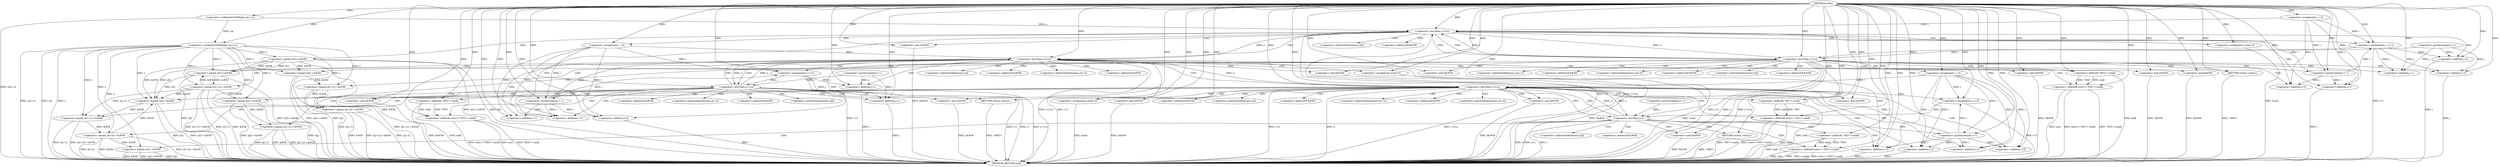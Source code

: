 digraph "solve" {  
"1000121" [label = "(METHOD,solve)" ]
"1000380" [label = "(METHOD_RETURN,void)" ]
"1000124" [label = "(<operator>.arithmeticShiftRight,cin>>n)" ]
"1000128" [label = "(<operator>.arithmeticShiftRight,cin>>s)" ]
"1000375" [label = "(<operator>.shiftLeft,cout<<\"NO\"<<endl)" ]
"1000133" [label = "(<operator>.assignment,i = 0)" ]
"1000136" [label = "(<operator>.lessThan,i+3<n)" ]
"1000141" [label = "(<operator>.postIncrement,i++)" ]
"1000215" [label = "(<operator>.assignment,i = 0)" ]
"1000218" [label = "(<operator>.lessThan,i+3<n)" ]
"1000223" [label = "(<operator>.postIncrement,i++)" ]
"1000297" [label = "(<operator>.assignment,i = 0)" ]
"1000300" [label = "(<operator>.lessThan,i+3<n)" ]
"1000305" [label = "(<operator>.postIncrement,i++)" ]
"1000144" [label = "(<operator>.equals,s[i]==&#39)" ]
"1000150" [label = "(<operator>.and,2&#39)" ]
"1000226" [label = "(<operator>.equals,s[i]==&#39)" ]
"1000232" [label = "(<operator>.and,2&#39)" ]
"1000235" [label = "(<operator>.equals,s[i+1]==&#39)" ]
"1000243" [label = "(<operator>.and,0&#39)" ]
"1000308" [label = "(<operator>.equals,s[i]==&#39)" ]
"1000314" [label = "(<operator>.and,2&#39)" ]
"1000317" [label = "(<operator>.equals,s[i+1]==&#39)" ]
"1000325" [label = "(<operator>.and,0&#39)" ]
"1000328" [label = "(<operator>.equals,s[i+2]==&#39)" ]
"1000336" [label = "(<operator>.and,2&#39)" ]
"1000377" [label = "(<operator>.shiftLeft,\"NO\"<<endl)" ]
"1000137" [label = "(<operator>.addition,i+3)" ]
"1000155" [label = "(<operator>.assignment,j = i+1)" ]
"1000161" [label = "(<operator>.assignment,count=0)" ]
"1000219" [label = "(<operator>.addition,i+3)" ]
"1000248" [label = "(<operator>.assignment,j=i+2)" ]
"1000254" [label = "(<operator>.assignment,count=0)" ]
"1000301" [label = "(<operator>.addition,i+3)" ]
"1000341" [label = "(<operator>.assignment,j=i+3)" ]
"1000347" [label = "(<operator>.assignment,count=0)" ]
"1000165" [label = "(<operator>.lessThan,j+2<n)" ]
"1000258" [label = "(<operator>.lessThan,j+1<n)" ]
"1000351" [label = "(<operator>.lessThan,j<n)" ]
"1000157" [label = "(<operator>.addition,i+1)" ]
"1000170" [label = "(<operator>.postIncrement,j++)" ]
"1000173" [label = "(<operator>.equals,s[j]==&#39)" ]
"1000179" [label = "(<operator>.and,0&#39)" ]
"1000182" [label = "(<operator>.equals,s[j+1]==&#39)" ]
"1000190" [label = "(<operator>.and,2&#39)" ]
"1000193" [label = "(<operator>.equals,s[j+2]==&#39)" ]
"1000201" [label = "(<operator>.and,0&#39)" ]
"1000238" [label = "(<operator>.addition,i+1)" ]
"1000250" [label = "(<operator>.addition,i+2)" ]
"1000263" [label = "(<operator>.postIncrement,j++)" ]
"1000266" [label = "(<operator>.equals,s[j]==&#39)" ]
"1000272" [label = "(<operator>.and,2&#39)" ]
"1000275" [label = "(<operator>.equals,s[j+1]==&#39)" ]
"1000283" [label = "(<operator>.and,0&#39)" ]
"1000320" [label = "(<operator>.addition,i+1)" ]
"1000331" [label = "(<operator>.addition,i+2)" ]
"1000343" [label = "(<operator>.addition,i+3)" ]
"1000354" [label = "(<operator>.postIncrement,j++)" ]
"1000357" [label = "(<operator>.equals,s[j]==&#39)" ]
"1000363" [label = "(<operator>.and,0&#39)" ]
"1000166" [label = "(<operator>.addition,j+2)" ]
"1000205" [label = "(<operator>.shiftLeft,cout<<\"YES\"<<endl)" ]
"1000210" [label = "(RETURN,return;,return;)" ]
"1000259" [label = "(<operator>.addition,j+1)" ]
"1000287" [label = "(<operator>.shiftLeft,cout<<\"YES\"<<endl)" ]
"1000292" [label = "(RETURN,return;,return;)" ]
"1000367" [label = "(<operator>.shiftLeft,cout<<\"YES\"<<endl)" ]
"1000372" [label = "(RETURN,return;,return;)" ]
"1000185" [label = "(<operator>.addition,j+1)" ]
"1000196" [label = "(<operator>.addition,j+2)" ]
"1000207" [label = "(<operator>.shiftLeft,\"YES\"<<endl)" ]
"1000278" [label = "(<operator>.addition,j+1)" ]
"1000289" [label = "(<operator>.shiftLeft,\"YES\"<<endl)" ]
"1000369" [label = "(<operator>.shiftLeft,\"YES\"<<endl)" ]
"1000145" [label = "(<operator>.indirectIndexAccess,s[i])" ]
"1000148" [label = "(<operator>.addressOf,&#39)" ]
"1000227" [label = "(<operator>.indirectIndexAccess,s[i])" ]
"1000230" [label = "(<operator>.addressOf,&#39)" ]
"1000236" [label = "(<operator>.indirectIndexAccess,s[i+1])" ]
"1000241" [label = "(<operator>.addressOf,&#39)" ]
"1000309" [label = "(<operator>.indirectIndexAccess,s[i])" ]
"1000312" [label = "(<operator>.addressOf,&#39)" ]
"1000318" [label = "(<operator>.indirectIndexAccess,s[i+1])" ]
"1000323" [label = "(<operator>.addressOf,&#39)" ]
"1000329" [label = "(<operator>.indirectIndexAccess,s[i+2])" ]
"1000334" [label = "(<operator>.addressOf,&#39)" ]
"1000174" [label = "(<operator>.indirectIndexAccess,s[j])" ]
"1000177" [label = "(<operator>.addressOf,&#39)" ]
"1000183" [label = "(<operator>.indirectIndexAccess,s[j+1])" ]
"1000188" [label = "(<operator>.addressOf,&#39)" ]
"1000194" [label = "(<operator>.indirectIndexAccess,s[j+2])" ]
"1000199" [label = "(<operator>.addressOf,&#39)" ]
"1000267" [label = "(<operator>.indirectIndexAccess,s[j])" ]
"1000270" [label = "(<operator>.addressOf,&#39)" ]
"1000276" [label = "(<operator>.indirectIndexAccess,s[j+1])" ]
"1000281" [label = "(<operator>.addressOf,&#39)" ]
"1000358" [label = "(<operator>.indirectIndexAccess,s[j])" ]
"1000361" [label = "(<operator>.addressOf,&#39)" ]
  "1000124" -> "1000380"  [ label = "DDG: cin>>n"] 
  "1000128" -> "1000380"  [ label = "DDG: cin"] 
  "1000128" -> "1000380"  [ label = "DDG: s"] 
  "1000128" -> "1000380"  [ label = "DDG: cin>>s"] 
  "1000136" -> "1000380"  [ label = "DDG: i+3"] 
  "1000136" -> "1000380"  [ label = "DDG: i+3<n"] 
  "1000218" -> "1000380"  [ label = "DDG: i+3"] 
  "1000218" -> "1000380"  [ label = "DDG: i+3<n"] 
  "1000301" -> "1000380"  [ label = "DDG: i"] 
  "1000300" -> "1000380"  [ label = "DDG: i+3"] 
  "1000300" -> "1000380"  [ label = "DDG: n"] 
  "1000300" -> "1000380"  [ label = "DDG: i+3<n"] 
  "1000375" -> "1000380"  [ label = "DDG: cout"] 
  "1000377" -> "1000380"  [ label = "DDG: endl"] 
  "1000375" -> "1000380"  [ label = "DDG: \"NO\"<<endl"] 
  "1000375" -> "1000380"  [ label = "DDG: cout<<\"NO\"<<endl"] 
  "1000308" -> "1000380"  [ label = "DDG: s[i]"] 
  "1000308" -> "1000380"  [ label = "DDG: s[i]==&#39"] 
  "1000317" -> "1000380"  [ label = "DDG: s[i+1]"] 
  "1000317" -> "1000380"  [ label = "DDG: s[i+1]==&#39"] 
  "1000325" -> "1000380"  [ label = "DDG: 0&#39"] 
  "1000328" -> "1000380"  [ label = "DDG: s[i+2]"] 
  "1000328" -> "1000380"  [ label = "DDG: &#39"] 
  "1000328" -> "1000380"  [ label = "DDG: s[i+2]==&#39"] 
  "1000336" -> "1000380"  [ label = "DDG: 2&#39"] 
  "1000343" -> "1000380"  [ label = "DDG: i"] 
  "1000341" -> "1000380"  [ label = "DDG: i+3"] 
  "1000347" -> "1000380"  [ label = "DDG: count"] 
  "1000351" -> "1000380"  [ label = "DDG: j"] 
  "1000351" -> "1000380"  [ label = "DDG: n"] 
  "1000351" -> "1000380"  [ label = "DDG: j<n"] 
  "1000357" -> "1000380"  [ label = "DDG: s[j]"] 
  "1000357" -> "1000380"  [ label = "DDG: &#39"] 
  "1000357" -> "1000380"  [ label = "DDG: s[j]==&#39"] 
  "1000363" -> "1000380"  [ label = "DDG: 0&#39"] 
  "1000367" -> "1000380"  [ label = "DDG: cout"] 
  "1000369" -> "1000380"  [ label = "DDG: endl"] 
  "1000367" -> "1000380"  [ label = "DDG: \"YES\"<<endl"] 
  "1000367" -> "1000380"  [ label = "DDG: cout<<\"YES\"<<endl"] 
  "1000226" -> "1000380"  [ label = "DDG: s[i]"] 
  "1000226" -> "1000380"  [ label = "DDG: s[i]==&#39"] 
  "1000232" -> "1000380"  [ label = "DDG: 2&#39"] 
  "1000235" -> "1000380"  [ label = "DDG: s[i+1]"] 
  "1000235" -> "1000380"  [ label = "DDG: &#39"] 
  "1000235" -> "1000380"  [ label = "DDG: s[i+1]==&#39"] 
  "1000243" -> "1000380"  [ label = "DDG: 0&#39"] 
  "1000250" -> "1000380"  [ label = "DDG: i"] 
  "1000248" -> "1000380"  [ label = "DDG: i+2"] 
  "1000254" -> "1000380"  [ label = "DDG: count"] 
  "1000259" -> "1000380"  [ label = "DDG: j"] 
  "1000258" -> "1000380"  [ label = "DDG: j+1"] 
  "1000258" -> "1000380"  [ label = "DDG: n"] 
  "1000258" -> "1000380"  [ label = "DDG: j+1<n"] 
  "1000266" -> "1000380"  [ label = "DDG: s[j]"] 
  "1000266" -> "1000380"  [ label = "DDG: s[j]==&#39"] 
  "1000272" -> "1000380"  [ label = "DDG: 2&#39"] 
  "1000278" -> "1000380"  [ label = "DDG: j"] 
  "1000275" -> "1000380"  [ label = "DDG: s[j+1]"] 
  "1000275" -> "1000380"  [ label = "DDG: &#39"] 
  "1000275" -> "1000380"  [ label = "DDG: s[j+1]==&#39"] 
  "1000283" -> "1000380"  [ label = "DDG: 0&#39"] 
  "1000287" -> "1000380"  [ label = "DDG: cout"] 
  "1000289" -> "1000380"  [ label = "DDG: endl"] 
  "1000287" -> "1000380"  [ label = "DDG: \"YES\"<<endl"] 
  "1000287" -> "1000380"  [ label = "DDG: cout<<\"YES\"<<endl"] 
  "1000144" -> "1000380"  [ label = "DDG: s[i]"] 
  "1000144" -> "1000380"  [ label = "DDG: &#39"] 
  "1000144" -> "1000380"  [ label = "DDG: s[i]==&#39"] 
  "1000150" -> "1000380"  [ label = "DDG: 2&#39"] 
  "1000157" -> "1000380"  [ label = "DDG: i"] 
  "1000155" -> "1000380"  [ label = "DDG: i+1"] 
  "1000161" -> "1000380"  [ label = "DDG: count"] 
  "1000166" -> "1000380"  [ label = "DDG: j"] 
  "1000165" -> "1000380"  [ label = "DDG: j+2"] 
  "1000165" -> "1000380"  [ label = "DDG: n"] 
  "1000165" -> "1000380"  [ label = "DDG: j+2<n"] 
  "1000173" -> "1000380"  [ label = "DDG: s[j]"] 
  "1000173" -> "1000380"  [ label = "DDG: s[j]==&#39"] 
  "1000182" -> "1000380"  [ label = "DDG: s[j+1]"] 
  "1000182" -> "1000380"  [ label = "DDG: s[j+1]==&#39"] 
  "1000190" -> "1000380"  [ label = "DDG: 2&#39"] 
  "1000196" -> "1000380"  [ label = "DDG: j"] 
  "1000193" -> "1000380"  [ label = "DDG: s[j+2]"] 
  "1000193" -> "1000380"  [ label = "DDG: &#39"] 
  "1000193" -> "1000380"  [ label = "DDG: s[j+2]==&#39"] 
  "1000201" -> "1000380"  [ label = "DDG: 0&#39"] 
  "1000205" -> "1000380"  [ label = "DDG: cout"] 
  "1000207" -> "1000380"  [ label = "DDG: endl"] 
  "1000205" -> "1000380"  [ label = "DDG: \"YES\"<<endl"] 
  "1000205" -> "1000380"  [ label = "DDG: cout<<\"YES\"<<endl"] 
  "1000210" -> "1000380"  [ label = "DDG: <RET>"] 
  "1000292" -> "1000380"  [ label = "DDG: <RET>"] 
  "1000372" -> "1000380"  [ label = "DDG: <RET>"] 
  "1000121" -> "1000124"  [ label = "DDG: "] 
  "1000124" -> "1000128"  [ label = "DDG: cin"] 
  "1000121" -> "1000128"  [ label = "DDG: "] 
  "1000121" -> "1000133"  [ label = "DDG: "] 
  "1000121" -> "1000215"  [ label = "DDG: "] 
  "1000121" -> "1000297"  [ label = "DDG: "] 
  "1000121" -> "1000375"  [ label = "DDG: "] 
  "1000377" -> "1000375"  [ label = "DDG: endl"] 
  "1000377" -> "1000375"  [ label = "DDG: \"NO\""] 
  "1000121" -> "1000136"  [ label = "DDG: "] 
  "1000133" -> "1000136"  [ label = "DDG: i"] 
  "1000141" -> "1000136"  [ label = "DDG: i"] 
  "1000124" -> "1000136"  [ label = "DDG: n"] 
  "1000165" -> "1000136"  [ label = "DDG: n"] 
  "1000121" -> "1000141"  [ label = "DDG: "] 
  "1000133" -> "1000141"  [ label = "DDG: i"] 
  "1000215" -> "1000218"  [ label = "DDG: i"] 
  "1000223" -> "1000218"  [ label = "DDG: i"] 
  "1000121" -> "1000218"  [ label = "DDG: "] 
  "1000136" -> "1000218"  [ label = "DDG: n"] 
  "1000258" -> "1000218"  [ label = "DDG: n"] 
  "1000121" -> "1000223"  [ label = "DDG: "] 
  "1000215" -> "1000223"  [ label = "DDG: i"] 
  "1000121" -> "1000300"  [ label = "DDG: "] 
  "1000297" -> "1000300"  [ label = "DDG: i"] 
  "1000305" -> "1000300"  [ label = "DDG: i"] 
  "1000218" -> "1000300"  [ label = "DDG: n"] 
  "1000351" -> "1000300"  [ label = "DDG: n"] 
  "1000121" -> "1000305"  [ label = "DDG: "] 
  "1000297" -> "1000305"  [ label = "DDG: i"] 
  "1000121" -> "1000377"  [ label = "DDG: "] 
  "1000133" -> "1000137"  [ label = "DDG: i"] 
  "1000141" -> "1000137"  [ label = "DDG: i"] 
  "1000121" -> "1000137"  [ label = "DDG: "] 
  "1000128" -> "1000144"  [ label = "DDG: s"] 
  "1000121" -> "1000150"  [ label = "DDG: "] 
  "1000121" -> "1000155"  [ label = "DDG: "] 
  "1000133" -> "1000155"  [ label = "DDG: i"] 
  "1000141" -> "1000155"  [ label = "DDG: i"] 
  "1000121" -> "1000161"  [ label = "DDG: "] 
  "1000215" -> "1000219"  [ label = "DDG: i"] 
  "1000223" -> "1000219"  [ label = "DDG: i"] 
  "1000121" -> "1000219"  [ label = "DDG: "] 
  "1000128" -> "1000226"  [ label = "DDG: s"] 
  "1000144" -> "1000226"  [ label = "DDG: s[i]"] 
  "1000235" -> "1000226"  [ label = "DDG: &#39"] 
  "1000144" -> "1000226"  [ label = "DDG: &#39"] 
  "1000121" -> "1000232"  [ label = "DDG: "] 
  "1000128" -> "1000235"  [ label = "DDG: s"] 
  "1000226" -> "1000235"  [ label = "DDG: &#39"] 
  "1000121" -> "1000243"  [ label = "DDG: "] 
  "1000121" -> "1000248"  [ label = "DDG: "] 
  "1000215" -> "1000248"  [ label = "DDG: i"] 
  "1000223" -> "1000248"  [ label = "DDG: i"] 
  "1000121" -> "1000254"  [ label = "DDG: "] 
  "1000297" -> "1000301"  [ label = "DDG: i"] 
  "1000305" -> "1000301"  [ label = "DDG: i"] 
  "1000121" -> "1000301"  [ label = "DDG: "] 
  "1000128" -> "1000308"  [ label = "DDG: s"] 
  "1000226" -> "1000308"  [ label = "DDG: s[i]"] 
  "1000144" -> "1000308"  [ label = "DDG: s[i]"] 
  "1000328" -> "1000308"  [ label = "DDG: &#39"] 
  "1000235" -> "1000308"  [ label = "DDG: &#39"] 
  "1000144" -> "1000308"  [ label = "DDG: &#39"] 
  "1000121" -> "1000314"  [ label = "DDG: "] 
  "1000128" -> "1000317"  [ label = "DDG: s"] 
  "1000235" -> "1000317"  [ label = "DDG: s[i+1]"] 
  "1000308" -> "1000317"  [ label = "DDG: &#39"] 
  "1000121" -> "1000325"  [ label = "DDG: "] 
  "1000128" -> "1000328"  [ label = "DDG: s"] 
  "1000317" -> "1000328"  [ label = "DDG: &#39"] 
  "1000121" -> "1000336"  [ label = "DDG: "] 
  "1000121" -> "1000341"  [ label = "DDG: "] 
  "1000297" -> "1000341"  [ label = "DDG: i"] 
  "1000305" -> "1000341"  [ label = "DDG: i"] 
  "1000121" -> "1000347"  [ label = "DDG: "] 
  "1000121" -> "1000157"  [ label = "DDG: "] 
  "1000133" -> "1000157"  [ label = "DDG: i"] 
  "1000141" -> "1000157"  [ label = "DDG: i"] 
  "1000121" -> "1000165"  [ label = "DDG: "] 
  "1000155" -> "1000165"  [ label = "DDG: j"] 
  "1000170" -> "1000165"  [ label = "DDG: j"] 
  "1000136" -> "1000165"  [ label = "DDG: n"] 
  "1000121" -> "1000238"  [ label = "DDG: "] 
  "1000215" -> "1000238"  [ label = "DDG: i"] 
  "1000223" -> "1000238"  [ label = "DDG: i"] 
  "1000121" -> "1000250"  [ label = "DDG: "] 
  "1000215" -> "1000250"  [ label = "DDG: i"] 
  "1000223" -> "1000250"  [ label = "DDG: i"] 
  "1000121" -> "1000258"  [ label = "DDG: "] 
  "1000248" -> "1000258"  [ label = "DDG: j"] 
  "1000263" -> "1000258"  [ label = "DDG: j"] 
  "1000218" -> "1000258"  [ label = "DDG: n"] 
  "1000121" -> "1000320"  [ label = "DDG: "] 
  "1000297" -> "1000320"  [ label = "DDG: i"] 
  "1000305" -> "1000320"  [ label = "DDG: i"] 
  "1000121" -> "1000331"  [ label = "DDG: "] 
  "1000297" -> "1000331"  [ label = "DDG: i"] 
  "1000305" -> "1000331"  [ label = "DDG: i"] 
  "1000121" -> "1000343"  [ label = "DDG: "] 
  "1000297" -> "1000343"  [ label = "DDG: i"] 
  "1000305" -> "1000343"  [ label = "DDG: i"] 
  "1000341" -> "1000351"  [ label = "DDG: j"] 
  "1000354" -> "1000351"  [ label = "DDG: j"] 
  "1000121" -> "1000351"  [ label = "DDG: "] 
  "1000300" -> "1000351"  [ label = "DDG: n"] 
  "1000155" -> "1000166"  [ label = "DDG: j"] 
  "1000170" -> "1000166"  [ label = "DDG: j"] 
  "1000121" -> "1000166"  [ label = "DDG: "] 
  "1000128" -> "1000173"  [ label = "DDG: s"] 
  "1000144" -> "1000173"  [ label = "DDG: &#39"] 
  "1000121" -> "1000179"  [ label = "DDG: "] 
  "1000128" -> "1000182"  [ label = "DDG: s"] 
  "1000173" -> "1000182"  [ label = "DDG: &#39"] 
  "1000121" -> "1000190"  [ label = "DDG: "] 
  "1000128" -> "1000193"  [ label = "DDG: s"] 
  "1000182" -> "1000193"  [ label = "DDG: &#39"] 
  "1000121" -> "1000201"  [ label = "DDG: "] 
  "1000121" -> "1000210"  [ label = "DDG: "] 
  "1000248" -> "1000259"  [ label = "DDG: j"] 
  "1000263" -> "1000259"  [ label = "DDG: j"] 
  "1000121" -> "1000259"  [ label = "DDG: "] 
  "1000128" -> "1000266"  [ label = "DDG: s"] 
  "1000235" -> "1000266"  [ label = "DDG: &#39"] 
  "1000121" -> "1000272"  [ label = "DDG: "] 
  "1000128" -> "1000275"  [ label = "DDG: s"] 
  "1000266" -> "1000275"  [ label = "DDG: &#39"] 
  "1000121" -> "1000283"  [ label = "DDG: "] 
  "1000121" -> "1000292"  [ label = "DDG: "] 
  "1000128" -> "1000357"  [ label = "DDG: s"] 
  "1000328" -> "1000357"  [ label = "DDG: &#39"] 
  "1000121" -> "1000363"  [ label = "DDG: "] 
  "1000121" -> "1000372"  [ label = "DDG: "] 
  "1000121" -> "1000205"  [ label = "DDG: "] 
  "1000207" -> "1000205"  [ label = "DDG: endl"] 
  "1000207" -> "1000205"  [ label = "DDG: \"YES\""] 
  "1000121" -> "1000287"  [ label = "DDG: "] 
  "1000289" -> "1000287"  [ label = "DDG: endl"] 
  "1000289" -> "1000287"  [ label = "DDG: \"YES\""] 
  "1000121" -> "1000367"  [ label = "DDG: "] 
  "1000369" -> "1000367"  [ label = "DDG: endl"] 
  "1000369" -> "1000367"  [ label = "DDG: \"YES\""] 
  "1000121" -> "1000185"  [ label = "DDG: "] 
  "1000155" -> "1000185"  [ label = "DDG: j"] 
  "1000170" -> "1000185"  [ label = "DDG: j"] 
  "1000121" -> "1000196"  [ label = "DDG: "] 
  "1000155" -> "1000196"  [ label = "DDG: j"] 
  "1000170" -> "1000196"  [ label = "DDG: j"] 
  "1000121" -> "1000207"  [ label = "DDG: "] 
  "1000121" -> "1000278"  [ label = "DDG: "] 
  "1000248" -> "1000278"  [ label = "DDG: j"] 
  "1000263" -> "1000278"  [ label = "DDG: j"] 
  "1000121" -> "1000289"  [ label = "DDG: "] 
  "1000121" -> "1000369"  [ label = "DDG: "] 
  "1000136" -> "1000161"  [ label = "CDG: "] 
  "1000136" -> "1000148"  [ label = "CDG: "] 
  "1000136" -> "1000144"  [ label = "CDG: "] 
  "1000136" -> "1000165"  [ label = "CDG: "] 
  "1000136" -> "1000150"  [ label = "CDG: "] 
  "1000136" -> "1000166"  [ label = "CDG: "] 
  "1000136" -> "1000157"  [ label = "CDG: "] 
  "1000136" -> "1000219"  [ label = "CDG: "] 
  "1000136" -> "1000145"  [ label = "CDG: "] 
  "1000136" -> "1000215"  [ label = "CDG: "] 
  "1000136" -> "1000218"  [ label = "CDG: "] 
  "1000136" -> "1000155"  [ label = "CDG: "] 
  "1000218" -> "1000258"  [ label = "CDG: "] 
  "1000218" -> "1000254"  [ label = "CDG: "] 
  "1000218" -> "1000235"  [ label = "CDG: "] 
  "1000218" -> "1000300"  [ label = "CDG: "] 
  "1000218" -> "1000248"  [ label = "CDG: "] 
  "1000218" -> "1000226"  [ label = "CDG: "] 
  "1000218" -> "1000230"  [ label = "CDG: "] 
  "1000218" -> "1000241"  [ label = "CDG: "] 
  "1000218" -> "1000238"  [ label = "CDG: "] 
  "1000218" -> "1000227"  [ label = "CDG: "] 
  "1000218" -> "1000243"  [ label = "CDG: "] 
  "1000218" -> "1000259"  [ label = "CDG: "] 
  "1000218" -> "1000236"  [ label = "CDG: "] 
  "1000218" -> "1000250"  [ label = "CDG: "] 
  "1000218" -> "1000232"  [ label = "CDG: "] 
  "1000218" -> "1000297"  [ label = "CDG: "] 
  "1000218" -> "1000301"  [ label = "CDG: "] 
  "1000300" -> "1000336"  [ label = "CDG: "] 
  "1000300" -> "1000308"  [ label = "CDG: "] 
  "1000300" -> "1000314"  [ label = "CDG: "] 
  "1000300" -> "1000334"  [ label = "CDG: "] 
  "1000300" -> "1000309"  [ label = "CDG: "] 
  "1000300" -> "1000377"  [ label = "CDG: "] 
  "1000300" -> "1000331"  [ label = "CDG: "] 
  "1000300" -> "1000325"  [ label = "CDG: "] 
  "1000300" -> "1000317"  [ label = "CDG: "] 
  "1000300" -> "1000312"  [ label = "CDG: "] 
  "1000300" -> "1000375"  [ label = "CDG: "] 
  "1000300" -> "1000318"  [ label = "CDG: "] 
  "1000300" -> "1000329"  [ label = "CDG: "] 
  "1000300" -> "1000320"  [ label = "CDG: "] 
  "1000300" -> "1000341"  [ label = "CDG: "] 
  "1000300" -> "1000323"  [ label = "CDG: "] 
  "1000300" -> "1000328"  [ label = "CDG: "] 
  "1000300" -> "1000351"  [ label = "CDG: "] 
  "1000300" -> "1000347"  [ label = "CDG: "] 
  "1000300" -> "1000343"  [ label = "CDG: "] 
  "1000165" -> "1000174"  [ label = "CDG: "] 
  "1000165" -> "1000199"  [ label = "CDG: "] 
  "1000165" -> "1000182"  [ label = "CDG: "] 
  "1000165" -> "1000210"  [ label = "CDG: "] 
  "1000165" -> "1000188"  [ label = "CDG: "] 
  "1000165" -> "1000190"  [ label = "CDG: "] 
  "1000165" -> "1000201"  [ label = "CDG: "] 
  "1000165" -> "1000194"  [ label = "CDG: "] 
  "1000165" -> "1000136"  [ label = "CDG: "] 
  "1000165" -> "1000205"  [ label = "CDG: "] 
  "1000165" -> "1000173"  [ label = "CDG: "] 
  "1000165" -> "1000137"  [ label = "CDG: "] 
  "1000165" -> "1000193"  [ label = "CDG: "] 
  "1000165" -> "1000141"  [ label = "CDG: "] 
  "1000165" -> "1000183"  [ label = "CDG: "] 
  "1000165" -> "1000179"  [ label = "CDG: "] 
  "1000165" -> "1000185"  [ label = "CDG: "] 
  "1000165" -> "1000196"  [ label = "CDG: "] 
  "1000165" -> "1000207"  [ label = "CDG: "] 
  "1000165" -> "1000177"  [ label = "CDG: "] 
  "1000258" -> "1000276"  [ label = "CDG: "] 
  "1000258" -> "1000281"  [ label = "CDG: "] 
  "1000258" -> "1000292"  [ label = "CDG: "] 
  "1000258" -> "1000272"  [ label = "CDG: "] 
  "1000258" -> "1000267"  [ label = "CDG: "] 
  "1000258" -> "1000287"  [ label = "CDG: "] 
  "1000258" -> "1000219"  [ label = "CDG: "] 
  "1000258" -> "1000289"  [ label = "CDG: "] 
  "1000258" -> "1000270"  [ label = "CDG: "] 
  "1000258" -> "1000266"  [ label = "CDG: "] 
  "1000258" -> "1000283"  [ label = "CDG: "] 
  "1000258" -> "1000218"  [ label = "CDG: "] 
  "1000258" -> "1000278"  [ label = "CDG: "] 
  "1000258" -> "1000223"  [ label = "CDG: "] 
  "1000258" -> "1000275"  [ label = "CDG: "] 
  "1000351" -> "1000357"  [ label = "CDG: "] 
  "1000351" -> "1000300"  [ label = "CDG: "] 
  "1000351" -> "1000367"  [ label = "CDG: "] 
  "1000351" -> "1000361"  [ label = "CDG: "] 
  "1000351" -> "1000372"  [ label = "CDG: "] 
  "1000351" -> "1000369"  [ label = "CDG: "] 
  "1000351" -> "1000305"  [ label = "CDG: "] 
  "1000351" -> "1000363"  [ label = "CDG: "] 
  "1000351" -> "1000358"  [ label = "CDG: "] 
  "1000351" -> "1000301"  [ label = "CDG: "] 
}
